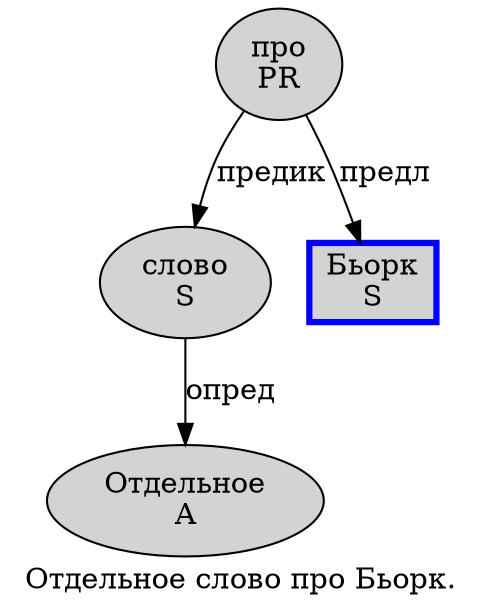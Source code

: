 digraph SENTENCE_973 {
	graph [label="Отдельное слово про Бьорк."]
	node [style=filled]
		0 [label="Отдельное
A" color="" fillcolor=lightgray penwidth=1 shape=ellipse]
		1 [label="слово
S" color="" fillcolor=lightgray penwidth=1 shape=ellipse]
		2 [label="про
PR" color="" fillcolor=lightgray penwidth=1 shape=ellipse]
		3 [label="Бьорк
S" color=blue fillcolor=lightgray penwidth=3 shape=box]
			2 -> 1 [label="предик"]
			2 -> 3 [label="предл"]
			1 -> 0 [label="опред"]
}